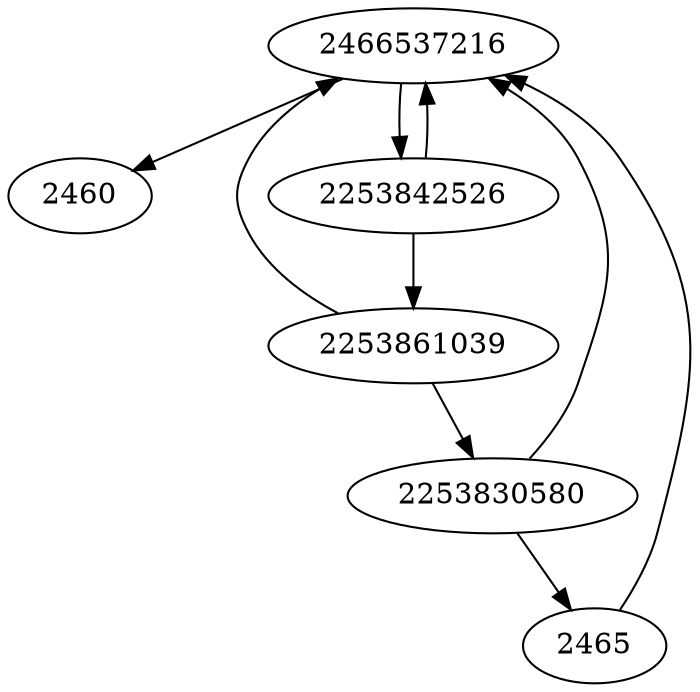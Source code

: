 strict digraph  {
2466537216;
2465;
2253861039;
2253830580;
2460;
2253842526;
2466537216 -> 2460;
2466537216 -> 2253842526;
2465 -> 2466537216;
2253861039 -> 2466537216;
2253861039 -> 2253830580;
2253830580 -> 2466537216;
2253830580 -> 2465;
2253842526 -> 2253861039;
2253842526 -> 2466537216;
}
